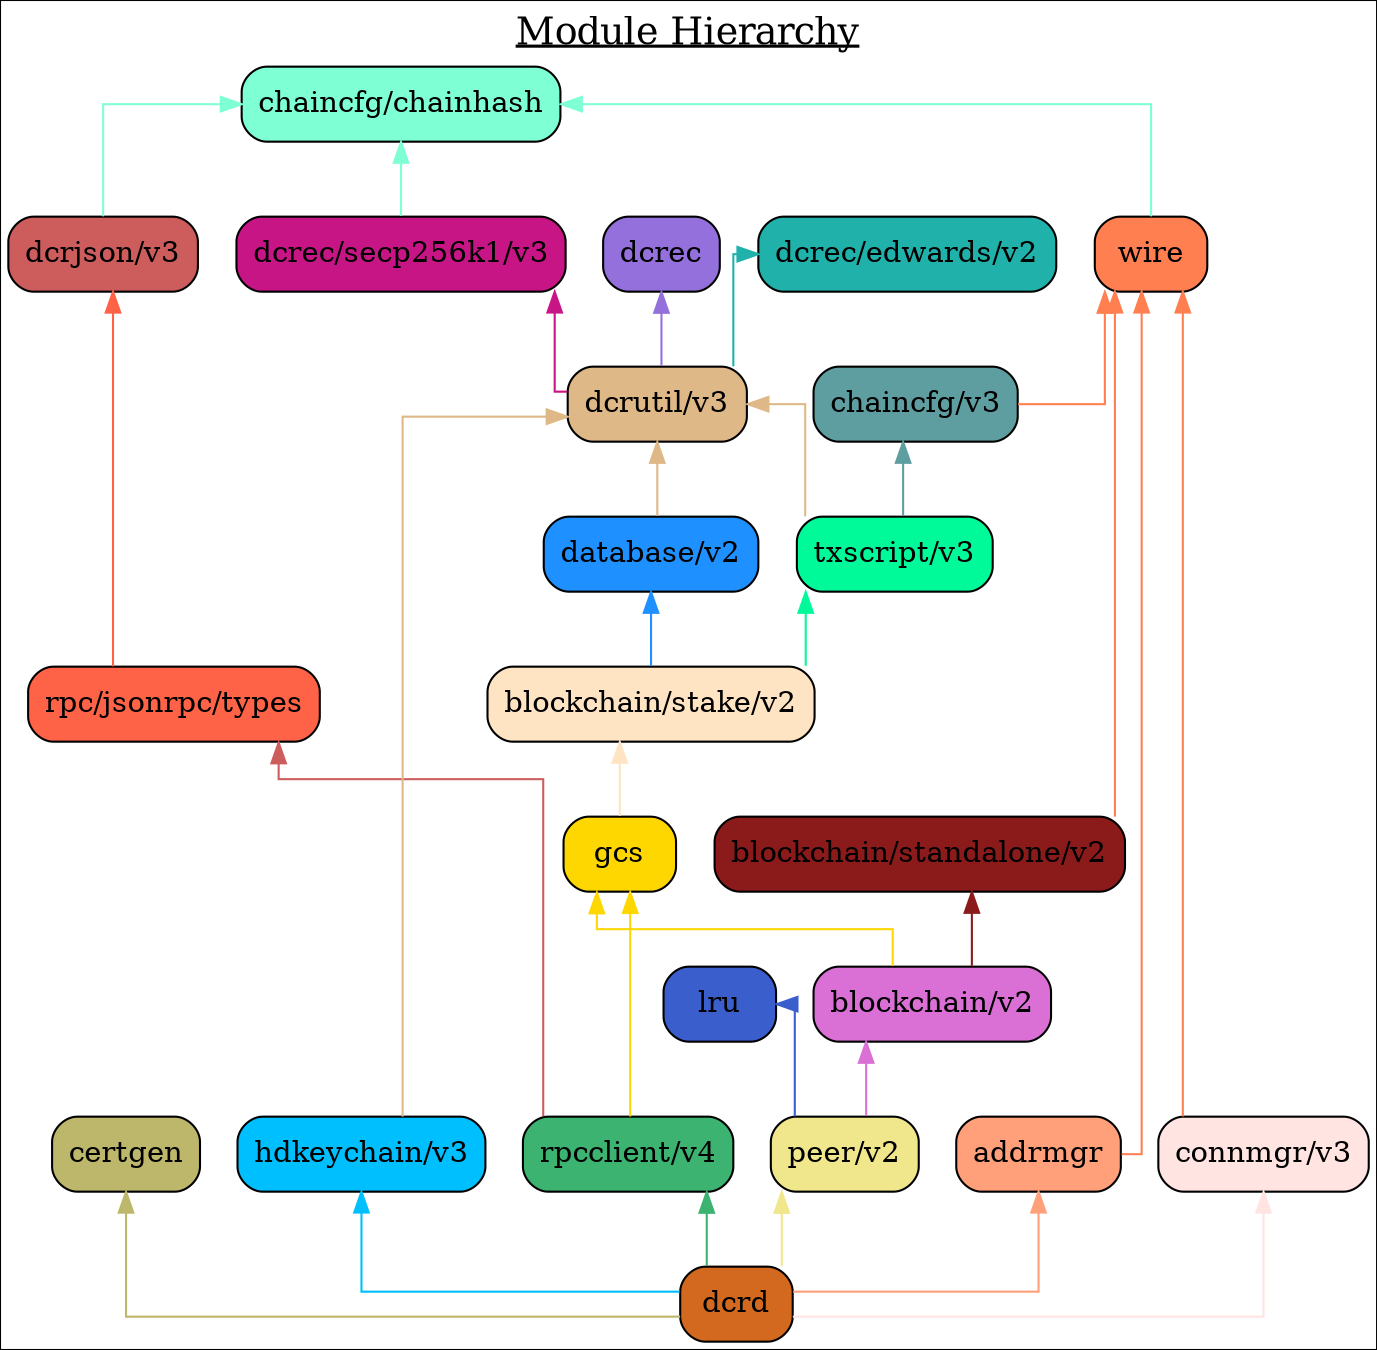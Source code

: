 digraph {
	graph [splines=ortho colorscheme=svg label=<<u>Module Hierarchy</u>> labelloc=t fontsize=18.0]
	node [shape=box style="filled, rounded"]

	certgen [label="certgen" fillcolor=darkkhaki]
	chainhash [label="chaincfg/chainhash" fillcolor=aquamarine]
	dcrjson [label="dcrjson/v3" fillcolor=indianred]
	types [label="rpc/jsonrpc/types" fillcolor=tomato]
	wire [label="wire" fillcolor=coral]
	addrmgr [label="addrmgr" fillcolor=lightsalmon]
	chaincfg [label="chaincfg/v3" fillcolor=cadetblue]
	connmgr [label="connmgr/v3" fillcolor=mistyrose]
	dcrec [label="dcrec" fillcolor=mediumpurple]
	edwards [label="dcrec/edwards/v2" fillcolor=lightseagreen]
	secp256k1 [label="dcrec/secp256k1/v3" fillcolor=mediumvioletred]
	dcrutil [label="dcrutil/v3" fillcolor=burlywood]
	database [label="database/v2" fillcolor=dodgerblue]
	hdkeychain [label="hdkeychain/v3" fillcolor=deepskyblue]
	txscript [label="txscript/v3" fillcolor=mediumspringgreen]
	stake [label="blockchain/stake/v2" fillcolor=bisque]
	standalone [label="blockchain/standalone/v2" fillcolor=firebrick4]
	gcs [label="gcs" fillcolor=gold]
	blockchain [label="blockchain/v2" fillcolor=orchid]
	lru  [label="lru" fillcolor=royalblue3]
	peer [label="peer/v2" fillcolor=khaki]
	rpcclient [label="rpcclient/v4" fillcolor=mediumseagreen]
	dcrd [label="dcrd" fillcolor=chocolate]

	{rank=same connmgr addrmgr hdkeychain peer rpcclient}

	certgen
	chaincfg -> txscript [dir=back color=cadetblue]
	chainhash -> dcrjson [dir=back color=aquamarine]
	chainhash -> wire [dir=back color=aquamarine]
	wire -> addrmgr [dir=back color=coral]
	wire -> chaincfg [dir=back color=coral]
	wire -> connmgr [dir=back color=coral]
	wire -> standalone [dir=back color=coral]
	chainhash -> secp256k1 [dir=back color=aquamarine]
	dcrec -> dcrutil [dir=back color=mediumpurple]
	edwards ->  dcrutil [dir=back color=lightseagreen]
	secp256k1 ->  dcrutil [dir=back color=mediumvioletred]
	dcrutil -> database [dir=back color=burlywood]
	dcrutil -> hdkeychain [dir=back color=burlywood]
	dcrutil -> txscript [dir=back color=burlywood]
	database ->  stake [dir=back color=dodgerblue]
	txscript -> stake [dir=back color=mediumspringgreen]
	stake -> gcs [dir=back color=bisque]
	standalone -> blockchain [dir=back color=firebrick4]
	gcs -> blockchain [dir=back color=gold]
	gcs -> rpcclient [dir=back color=gold]

	lru -> peer [dir=back color=royalblue3]
	blockchain -> peer [dir=back color=orchid]
	dcrjson -> types [dir=back color=tomato]
	types -> rpcclient [dir=back color=indianred]

	certgen -> dcrd [dir=back color=darkkhaki]
	addrmgr -> dcrd [dir=back color=lightsalmon]
	hdkeychain -> dcrd [dir=back color=deepskyblue]
	connmgr -> dcrd [dir=back color=mistyrose]
	rpcclient -> dcrd [dir=back color=mediumseagreen]
	peer -> dcrd [dir=back color=khaki]
}
